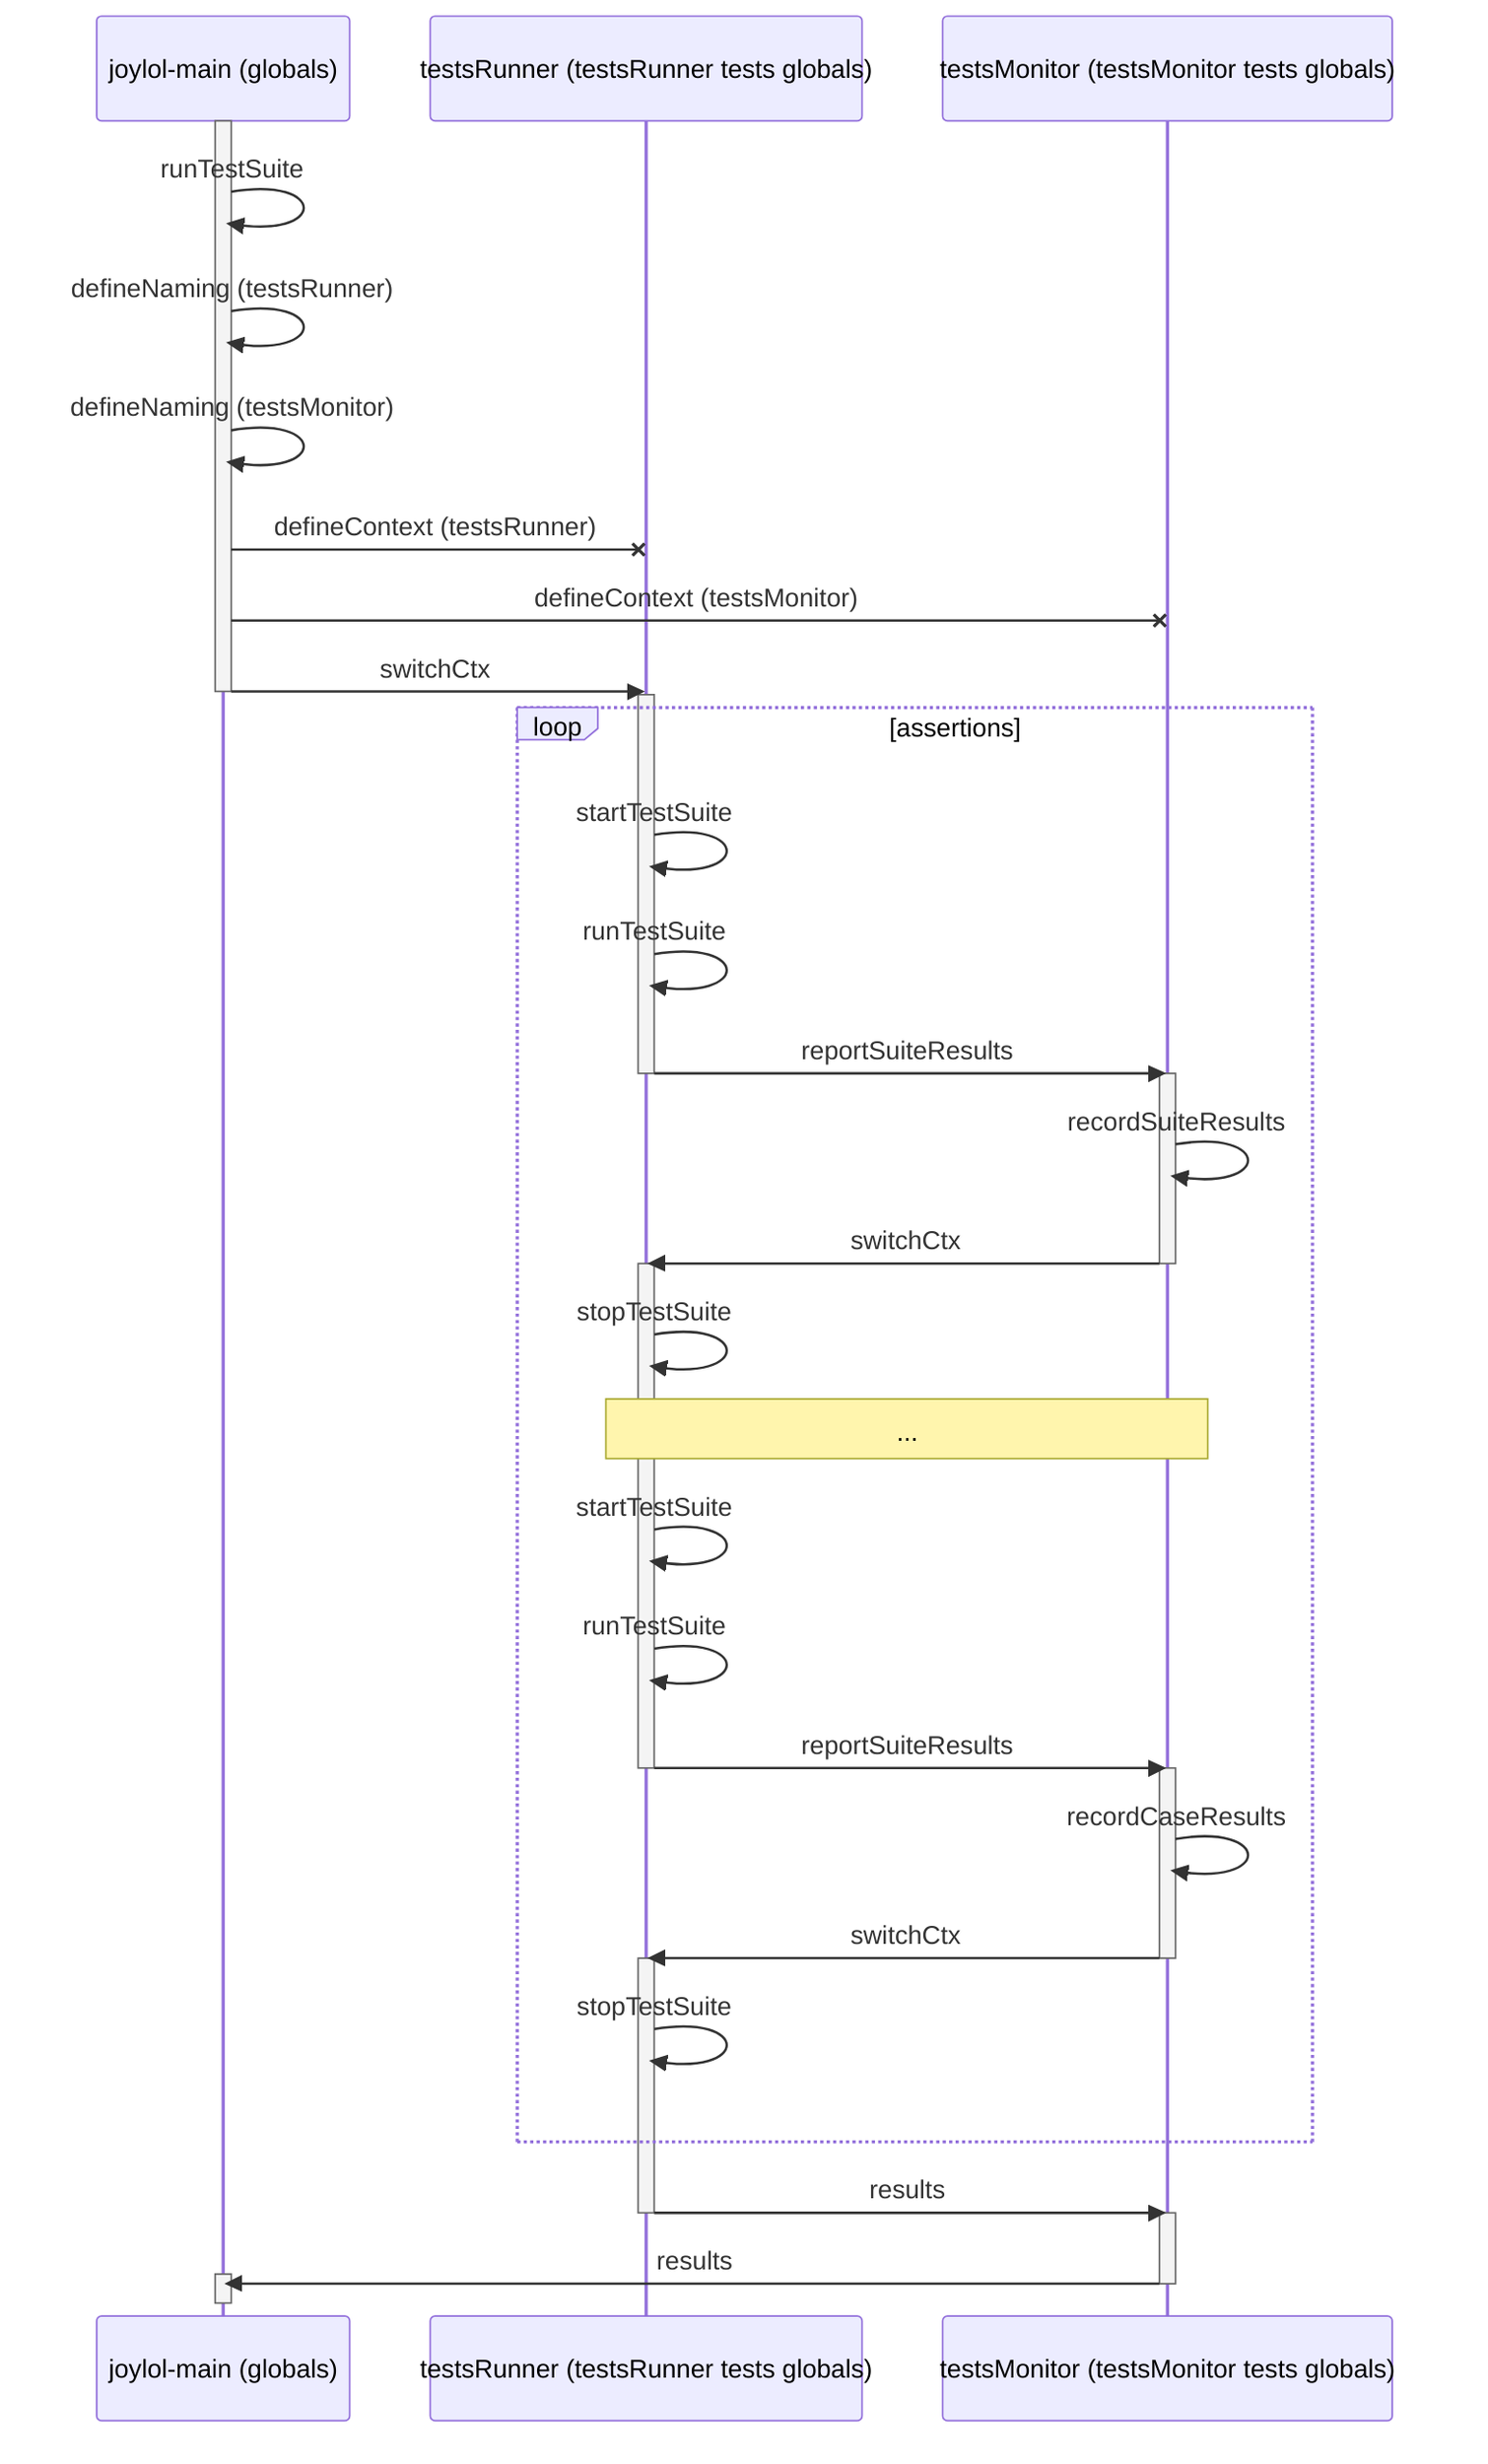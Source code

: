 sequenceDiagram
  participant m as joylol-main (globals)
  participant tr as testsRunner  (testsRunner  tests globals)
  participant tm as testsMonitor (testsMonitor tests globals)

  %% specify context switches
  activate m
  m  ->> m : runTestSuite
  m  ->> m : defineNaming (testsRunner)
  m  ->> m : defineNaming (testsMonitor)
  m  -X tr : defineContext (testsRunner)
  m  -X tm : defineContext (testsMonitor)
  m  ->> tr : switchCtx
  deactivate m
  activate tr
  loop assertions
    tr ->> tr : startTestSuite
    tr ->> tr : runTestSuite
    tr ->> tm : reportSuiteResults
    deactivate tr
    activate tm
    tm ->> tm : recordSuiteResults
    tm ->> tr  : switchCtx
    deactivate tm
    activate tr
    tr ->> tr : stopTestSuite
    note over tr,tm :     ...
    tr ->> tr : startTestSuite
    tr ->> tr : runTestSuite
    tr ->> tm : reportSuiteResults
    deactivate tr
    activate tm
    tm ->> tm : recordCaseResults
    tm ->> tr  : switchCtx
    deactivate tm
    activate tr
    tr ->> tr : stopTestSuite
  end
  tr ->> tm : results
  deactivate tr
  activate tm
  tm ->> m : results
  deactivate tm
  activate m
  deactivate m